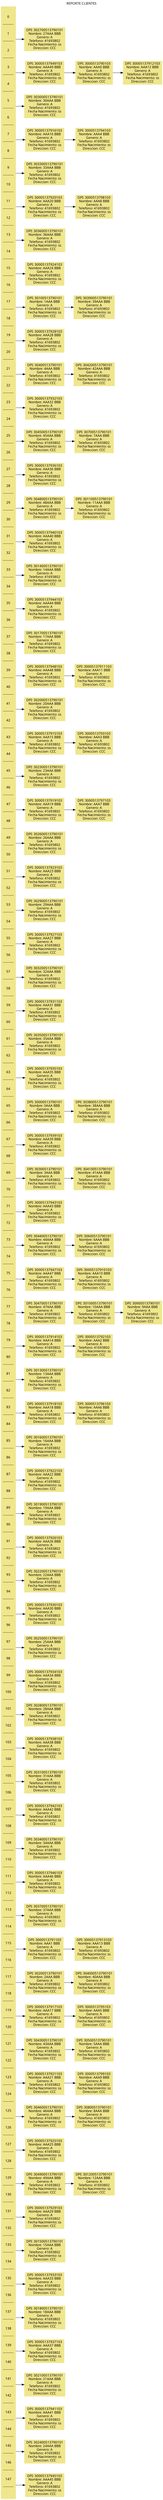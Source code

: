 digraph G{
 rankdir=LR
node[shape=record,style=filled, color = khaki, fontname = "Century Gothic"]; graph [fontname = "Century Gothic"];
 labelloc = "t;"label = "REPORTE CLIENTES";  Nodo1068911315[label= 
"<P0>\n\n0\n\n----------\n\n|<P1>1\n\n----------\n\n|<P2>2\n\n----------\n\n|<P3>3\n\n----------\n\n|<P4>4\n\n----------\n\n|<P5>5\n\n----------\n\n|<P6>6\n\n----------\n\n|<P7>7\n\n----------\n\n|<P8>8\n\n----------\n\n|<P9>9\n\n----------\n\n|<P10>10\n\n----------\n\n|<P11>11\n\n----------\n\n|<P12>12\n\n----------\n\n|<P13>13\n\n----------\n\n|<P14>14\n\n----------\n\n|<P15>15\n\n----------\n\n|<P16>16\n\n----------\n\n|<P17>17\n\n----------\n\n|<P18>18\n\n----------\n\n|<P19>19\n\n----------\n\n|<P20>20\n\n----------\n\n|<P21>21\n\n----------\n\n|<P22>22\n\n----------\n\n|<P23>23\n\n----------\n\n|<P24>24\n\n----------\n\n|<P25>25\n\n----------\n\n|<P26>26\n\n----------\n\n|<P27>27\n\n----------\n\n|<P28>28\n\n----------\n\n|<P29>29\n\n----------\n\n|<P30>30\n\n----------\n\n|<P31>31\n\n----------\n\n|<P32>32\n\n----------\n\n|<P33>33\n\n----------\n\n|<P34>34\n\n----------\n\n|<P35>35\n\n----------\n\n|<P36>36\n\n----------\n\n|<P37>37\n\n----------\n\n|<P38>38\n\n----------\n\n|<P39>39\n\n----------\n\n|<P40>40\n\n----------\n\n|<P41>41\n\n----------\n\n|<P42>42\n\n----------\n\n|<P43>43\n\n----------\n\n|<P44>44\n\n----------\n\n|<P45>45\n\n----------\n\n|<P46>46\n\n----------\n\n|<P47>47\n\n----------\n\n|<P48>48\n\n----------\n\n|<P49>49\n\n----------\n\n|<P50>50\n\n----------\n\n|<P51>51\n\n----------\n\n|<P52>52\n\n----------\n\n|<P53>53\n\n----------\n\n|<P54>54\n\n----------\n\n|<P55>55\n\n----------\n\n|<P56>56\n\n----------\n\n|<P57>57\n\n----------\n\n|<P58>58\n\n----------\n\n|<P59>59\n\n----------\n\n|<P60>60\n\n----------\n\n|<P61>61\n\n----------\n\n|<P62>62\n\n----------\n\n|<P63>63\n\n----------\n\n|<P64>64\n\n----------\n\n|<P65>65\n\n----------\n\n|<P66>66\n\n----------\n\n|<P67>67\n\n----------\n\n|<P68>68\n\n----------\n\n|<P69>69\n\n----------\n\n|<P70>70\n\n----------\n\n|<P71>71\n\n----------\n\n|<P72>72\n\n----------\n\n|<P73>73\n\n----------\n\n|<P74>74\n\n----------\n\n|<P75>75\n\n----------\n\n|<P76>76\n\n----------\n\n|<P77>77\n\n----------\n\n|<P78>78\n\n----------\n\n|<P79>79\n\n----------\n\n|<P80>80\n\n----------\n\n|<P81>81\n\n----------\n\n|<P82>82\n\n----------\n\n|<P83>83\n\n----------\n\n|<P84>84\n\n----------\n\n|<P85>85\n\n----------\n\n|<P86>86\n\n----------\n\n|<P87>87\n\n----------\n\n|<P88>88\n\n----------\n\n|<P89>89\n\n----------\n\n|<P90>90\n\n----------\n\n|<P91>91\n\n----------\n\n|<P92>92\n\n----------\n\n|<P93>93\n\n----------\n\n|<P94>94\n\n----------\n\n|<P95>95\n\n----------\n\n|<P96>96\n\n----------\n\n|<P97>97\n\n----------\n\n|<P98>98\n\n----------\n\n|<P99>99\n\n----------\n\n|<P100>100\n\n----------\n\n|<P101>101\n\n----------\n\n|<P102>102\n\n----------\n\n|<P103>103\n\n----------\n\n|<P104>104\n\n----------\n\n|<P105>105\n\n----------\n\n|<P106>106\n\n----------\n\n|<P107>107\n\n----------\n\n|<P108>108\n\n----------\n\n|<P109>109\n\n----------\n\n|<P110>110\n\n----------\n\n|<P111>111\n\n----------\n\n|<P112>112\n\n----------\n\n|<P113>113\n\n----------\n\n|<P114>114\n\n----------\n\n|<P115>115\n\n----------\n\n|<P116>116\n\n----------\n\n|<P117>117\n\n----------\n\n|<P118>118\n\n----------\n\n|<P119>119\n\n----------\n\n|<P120>120\n\n----------\n\n|<P121>121\n\n----------\n\n|<P122>122\n\n----------\n\n|<P123>123\n\n----------\n\n|<P124>124\n\n----------\n\n|<P125>125\n\n----------\n\n|<P126>126\n\n----------\n\n|<P127>127\n\n----------\n\n|<P128>128\n\n----------\n\n|<P129>129\n\n----------\n\n|<P130>130\n\n----------\n\n|<P131>131\n\n----------\n\n|<P132>132\n\n----------\n\n|<P133>133\n\n----------\n\n|<P134>134\n\n----------\n\n|<P135>135\n\n----------\n\n|<P136>136\n\n----------\n\n|<P137>137\n\n----------\n\n|<P138>138\n\n----------\n\n|<P139>139\n\n----------\n\n|<P140>140\n\n----------\n\n|<P141>141\n\n----------\n\n|<P142>142\n\n----------\n\n|<P143>143\n\n----------\n\n|<P144>144\n\n----------\n\n|<P145>145\n\n----------\n\n|<P146>146\n\n----------\n\n|<P147>147\n\n----------\n\n|<P148>"];
Nodo903207534[label=" DPI: 302700513790101\nNombre: 27AAA BBB\nGenero: A\nTelefono: 41693802\nFecha Nacimiento: ss\nDireccion: CCC"];
Nodo1068911315:P1 -> Nodo903207534
Nodo1404647540[label=" DPI: 30005137949103\nNombre: AAA49 BBB\nGenero: A\nTelefono: 41693802\nFecha Nacimiento: ss\nDireccion: CCC"];
Nodo1404647540 -> Nodo662914029
Nodo662914029[label=" DPI: 3000513790103\nNombre: AAA0 BBB\nGenero: A\nTelefono: 41693802\nFecha Nacimiento: ss\nDireccion: CCC"];
Nodo662914029 -> Nodo720270620
Nodo720270620[label=" DPI: 30005137912103\nNombre: AAA12 BBB\nGenero: A\nTelefono: 41693802\nFecha Nacimiento: ss\nDireccion: CCC"];
Nodo1068911315:P3 -> Nodo1404647540
Nodo838061189[label=" DPI: 303000513790101\nNombre: 30AAA BBB\nGenero: A\nTelefono: 41693802\nFecha Nacimiento: ss\nDireccion: CCC"];
Nodo1068911315:P5 -> Nodo838061189
Nodo722679895[label=" DPI: 30005137916103\nNombre: AAA16 BBB\nGenero: A\nTelefono: 41693802\nFecha Nacimiento: ss\nDireccion: CCC"];
Nodo722679895 -> Nodo380799731
Nodo380799731[label=" DPI: 3000513794103\nNombre: AAA4 BBB\nGenero: A\nTelefono: 41693802\nFecha Nacimiento: ss\nDireccion: CCC"];
Nodo1068911315:P7 -> Nodo722679895
Nodo1328372652[label=" DPI: 303300513790101\nNombre: 33AAA BBB\nGenero: A\nTelefono: 41693802\nFecha Nacimiento: ss\nDireccion: CCC"];
Nodo1068911315:P9 -> Nodo1328372652
Nodo1620390184[label=" DPI: 30005137920103\nNombre: AAA20 BBB\nGenero: A\nTelefono: 41693802\nFecha Nacimiento: ss\nDireccion: CCC"];
Nodo1620390184 -> Nodo1391885549
Nodo1391885549[label=" DPI: 3000513798103\nNombre: AAA8 BBB\nGenero: A\nTelefono: 41693802\nFecha Nacimiento: ss\nDireccion: CCC"];
Nodo1068911315:P11 -> Nodo1620390184
Nodo1351713106[label=" DPI: 303600513790101\nNombre: 36AAA BBB\nGenero: A\nTelefono: 41693802\nFecha Nacimiento: ss\nDireccion: CCC"];
Nodo1068911315:P13 -> Nodo1351713106
Nodo1975800023[label=" DPI: 30005137924103\nNombre: AAA24 BBB\nGenero: A\nTelefono: 41693802\nFecha Nacimiento: ss\nDireccion: CCC"];
Nodo1068911315:P15 -> Nodo1975800023
Nodo1016148790[label=" DPI: 30100513790101\nNombre: 1AAA BBB\nGenero: A\nTelefono: 41693802\nFecha Nacimiento: ss\nDireccion: CCC"];
Nodo1016148790 -> Nodo1566650717
Nodo1566650717[label=" DPI: 303900513790101\nNombre: 39AAA BBB\nGenero: A\nTelefono: 41693802\nFecha Nacimiento: ss\nDireccion: CCC"];
Nodo1068911315:P17 -> Nodo1016148790
Nodo27697330[label=" DPI: 30005137928103\nNombre: AAA28 BBB\nGenero: A\nTelefono: 41693802\nFecha Nacimiento: ss\nDireccion: CCC"];
Nodo1068911315:P19 -> Nodo27697330
Nodo1454578361[label=" DPI: 30400513790101\nNombre: 4AAA BBB\nGenero: A\nTelefono: 41693802\nFecha Nacimiento: ss\nDireccion: CCC"];
Nodo1454578361 -> Nodo1661897690
Nodo1661897690[label=" DPI: 304200513790101\nNombre: 42AAA BBB\nGenero: A\nTelefono: 41693802\nFecha Nacimiento: ss\nDireccion: CCC"];
Nodo1068911315:P21 -> Nodo1454578361
Nodo926004543[label=" DPI: 30005137932103\nNombre: AAA32 BBB\nGenero: A\nTelefono: 41693802\nFecha Nacimiento: ss\nDireccion: CCC"];
Nodo1068911315:P23 -> Nodo926004543
Nodo52834395[label=" DPI: 304500513790101\nNombre: 45AAA BBB\nGenero: A\nTelefono: 41693802\nFecha Nacimiento: ss\nDireccion: CCC"];
Nodo52834395 -> Nodo1292797012
Nodo1292797012[label=" DPI: 30700513790101\nNombre: 7AAA BBB\nGenero: A\nTelefono: 41693802\nFecha Nacimiento: ss\nDireccion: CCC"];
Nodo1068911315:P25 -> Nodo52834395
Nodo1514767988[label=" DPI: 30005137936103\nNombre: AAA36 BBB\nGenero: A\nTelefono: 41693802\nFecha Nacimiento: ss\nDireccion: CCC"];
Nodo1068911315:P27 -> Nodo1514767988
Nodo1626036303[label=" DPI: 304800513790101\nNombre: 48AAA BBB\nGenero: A\nTelefono: 41693802\nFecha Nacimiento: ss\nDireccion: CCC"];
Nodo1626036303 -> Nodo1383930081
Nodo1383930081[label=" DPI: 301100513790101\nNombre: 11AAA BBB\nGenero: A\nTelefono: 41693802\nFecha Nacimiento: ss\nDireccion: CCC"];
Nodo1068911315:P29 -> Nodo1626036303
Nodo1801984734[label=" DPI: 30005137940103\nNombre: AAA40 BBB\nGenero: A\nTelefono: 41693802\nFecha Nacimiento: ss\nDireccion: CCC"];
Nodo1068911315:P31 -> Nodo1801984734
Nodo2097433569[label=" DPI: 301400513790101\nNombre: 14AAA BBB\nGenero: A\nTelefono: 41693802\nFecha Nacimiento: ss\nDireccion: CCC"];
Nodo1068911315:P33 -> Nodo2097433569
Nodo1192709422[label=" DPI: 30005137944103\nNombre: AAA44 BBB\nGenero: A\nTelefono: 41693802\nFecha Nacimiento: ss\nDireccion: CCC"];
Nodo1068911315:P35 -> Nodo1192709422
Nodo2098720573[label=" DPI: 301700513790101\nNombre: 17AAA BBB\nGenero: A\nTelefono: 41693802\nFecha Nacimiento: ss\nDireccion: CCC"];
Nodo1068911315:P37 -> Nodo2098720573
Nodo1451402411[label=" DPI: 30005137948103\nNombre: AAA48 BBB\nGenero: A\nTelefono: 41693802\nFecha Nacimiento: ss\nDireccion: CCC"];
Nodo1451402411 -> Nodo159819481
Nodo159819481[label=" DPI: 30005137911103\nNombre: AAA11 BBB\nGenero: A\nTelefono: 41693802\nFecha Nacimiento: ss\nDireccion: CCC"];
Nodo1068911315:P39 -> Nodo1451402411
Nodo1946547450[label=" DPI: 302000513790101\nNombre: 20AAA BBB\nGenero: A\nTelefono: 41693802\nFecha Nacimiento: ss\nDireccion: CCC"];
Nodo1068911315:P41 -> Nodo1946547450
Nodo908694336[label=" DPI: 30005137915103\nNombre: AAA15 BBB\nGenero: A\nTelefono: 41693802\nFecha Nacimiento: ss\nDireccion: CCC"];
Nodo908694336 -> Nodo1968033490
Nodo1968033490[label=" DPI: 3000513793103\nNombre: AAA3 BBB\nGenero: A\nTelefono: 41693802\nFecha Nacimiento: ss\nDireccion: CCC"];
Nodo1068911315:P43 -> Nodo908694336
Nodo1229000396[label=" DPI: 302300513790101\nNombre: 23AAA BBB\nGenero: A\nTelefono: 41693802\nFecha Nacimiento: ss\nDireccion: CCC"];
Nodo1068911315:P45 -> Nodo1229000396
Nodo314081594[label=" DPI: 30005137919103\nNombre: AAA19 BBB\nGenero: A\nTelefono: 41693802\nFecha Nacimiento: ss\nDireccion: CCC"];
Nodo314081594 -> Nodo1752277950
Nodo1752277950[label=" DPI: 3000513797103\nNombre: AAA7 BBB\nGenero: A\nTelefono: 41693802\nFecha Nacimiento: ss\nDireccion: CCC"];
Nodo1068911315:P47 -> Nodo314081594
Nodo1943128892[label=" DPI: 302600513790101\nNombre: 26AAA BBB\nGenero: A\nTelefono: 41693802\nFecha Nacimiento: ss\nDireccion: CCC"];
Nodo1068911315:P49 -> Nodo1943128892
Nodo849841380[label=" DPI: 30005137923103\nNombre: AAA23 BBB\nGenero: A\nTelefono: 41693802\nFecha Nacimiento: ss\nDireccion: CCC"];
Nodo1068911315:P51 -> Nodo849841380
Nodo1690335963[label=" DPI: 302900513790101\nNombre: 29AAA BBB\nGenero: A\nTelefono: 41693802\nFecha Nacimiento: ss\nDireccion: CCC"];
Nodo1068911315:P53 -> Nodo1690335963
Nodo21580206[label=" DPI: 30005137927103\nNombre: AAA27 BBB\nGenero: A\nTelefono: 41693802\nFecha Nacimiento: ss\nDireccion: CCC"];
Nodo1068911315:P55 -> Nodo21580206
Nodo2092759696[label=" DPI: 303200513790101\nNombre: 32AAA BBB\nGenero: A\nTelefono: 41693802\nFecha Nacimiento: ss\nDireccion: CCC"];
Nodo1068911315:P57 -> Nodo2092759696
Nodo1928497487[label=" DPI: 30005137931103\nNombre: AAA31 BBB\nGenero: A\nTelefono: 41693802\nFecha Nacimiento: ss\nDireccion: CCC"];
Nodo1068911315:P59 -> Nodo1928497487
Nodo360919912[label=" DPI: 303500513790101\nNombre: 35AAA BBB\nGenero: A\nTelefono: 41693802\nFecha Nacimiento: ss\nDireccion: CCC"];
Nodo1068911315:P61 -> Nodo360919912
Nodo1582042191[label=" DPI: 30005137935103\nNombre: AAA35 BBB\nGenero: A\nTelefono: 41693802\nFecha Nacimiento: ss\nDireccion: CCC"];
Nodo1068911315:P63 -> Nodo1582042191
Nodo1161758060[label=" DPI: 30000513790101\nNombre: 0AAA BBB\nGenero: A\nTelefono: 41693802\nFecha Nacimiento: ss\nDireccion: CCC"];
Nodo1161758060 -> Nodo593581173
Nodo593581173[label=" DPI: 303800513790101\nNombre: 38AAA BBB\nGenero: A\nTelefono: 41693802\nFecha Nacimiento: ss\nDireccion: CCC"];
Nodo1068911315:P65 -> Nodo1161758060
Nodo796211970[label=" DPI: 30005137939103\nNombre: AAA39 BBB\nGenero: A\nTelefono: 41693802\nFecha Nacimiento: ss\nDireccion: CCC"];
Nodo1068911315:P67 -> Nodo796211970
Nodo300246231[label=" DPI: 30300513790101\nNombre: 3AAA BBB\nGenero: A\nTelefono: 41693802\nFecha Nacimiento: ss\nDireccion: CCC"];
Nodo300246231 -> Nodo751568866
Nodo751568866[label=" DPI: 304100513790101\nNombre: 41AAA BBB\nGenero: A\nTelefono: 41693802\nFecha Nacimiento: ss\nDireccion: CCC"];
Nodo1068911315:P69 -> Nodo300246231
Nodo86453490[label=" DPI: 30005137943103\nNombre: AAA43 BBB\nGenero: A\nTelefono: 41693802\nFecha Nacimiento: ss\nDireccion: CCC"];
Nodo1068911315:P71 -> Nodo86453490
Nodo51165823[label=" DPI: 304400513790101\nNombre: 44AAA BBB\nGenero: A\nTelefono: 41693802\nFecha Nacimiento: ss\nDireccion: CCC"];
Nodo51165823 -> Nodo964011285
Nodo964011285[label=" DPI: 30600513790101\nNombre: 6AAA BBB\nGenero: A\nTelefono: 41693802\nFecha Nacimiento: ss\nDireccion: CCC"];
Nodo1068911315:P73 -> Nodo51165823
Nodo1967806158[label=" DPI: 30005137947103\nNombre: AAA47 BBB\nGenero: A\nTelefono: 41693802\nFecha Nacimiento: ss\nDireccion: CCC"];
Nodo1967806158 -> Nodo1236706345
Nodo1236706345[label=" DPI: 30005137910103\nNombre: AAA10 BBB\nGenero: A\nTelefono: 41693802\nFecha Nacimiento: ss\nDireccion: CCC"];
Nodo1068911315:P75 -> Nodo1967806158
Nodo789520418[label=" DPI: 304700513790101\nNombre: 47AAA BBB\nGenero: A\nTelefono: 41693802\nFecha Nacimiento: ss\nDireccion: CCC"];
Nodo789520418 -> Nodo994469339
Nodo994469339[label=" DPI: 301000513790101\nNombre: 10AAA BBB\nGenero: A\nTelefono: 41693802\nFecha Nacimiento: ss\nDireccion: CCC"];
Nodo994469339 -> Nodo480094299
Nodo480094299[label=" DPI: 30900513790101\nNombre: 9AAA BBB\nGenero: A\nTelefono: 41693802\nFecha Nacimiento: ss\nDireccion: CCC"];
Nodo1068911315:P77 -> Nodo789520418
Nodo1618395149[label=" DPI: 30005137914103\nNombre: AAA14 BBB\nGenero: A\nTelefono: 41693802\nFecha Nacimiento: ss\nDireccion: CCC"];
Nodo1618395149 -> Nodo917430801
Nodo917430801[label=" DPI: 3000513792103\nNombre: AAA2 BBB\nGenero: A\nTelefono: 41693802\nFecha Nacimiento: ss\nDireccion: CCC"];
Nodo1068911315:P79 -> Nodo1618395149
Nodo1045311906[label=" DPI: 301300513790101\nNombre: 13AAA BBB\nGenero: A\nTelefono: 41693802\nFecha Nacimiento: ss\nDireccion: CCC"];
Nodo1068911315:P81 -> Nodo1045311906
Nodo1340115264[label=" DPI: 30005137918103\nNombre: AAA18 BBB\nGenero: A\nTelefono: 41693802\nFecha Nacimiento: ss\nDireccion: CCC"];
Nodo1340115264 -> Nodo432033305
Nodo432033305[label=" DPI: 3000513796103\nNombre: AAA6 BBB\nGenero: A\nTelefono: 41693802\nFecha Nacimiento: ss\nDireccion: CCC"];
Nodo1068911315:P83 -> Nodo1340115264
Nodo1480558938[label=" DPI: 301600513790101\nNombre: 16AAA BBB\nGenero: A\nTelefono: 41693802\nFecha Nacimiento: ss\nDireccion: CCC"];
Nodo1068911315:P85 -> Nodo1480558938
Nodo389247198[label=" DPI: 30005137922103\nNombre: AAA22 BBB\nGenero: A\nTelefono: 41693802\nFecha Nacimiento: ss\nDireccion: CCC"];
Nodo1068911315:P87 -> Nodo389247198
Nodo1548898801[label=" DPI: 301900513790101\nNombre: 19AAA BBB\nGenero: A\nTelefono: 41693802\nFecha Nacimiento: ss\nDireccion: CCC"];
Nodo1068911315:P89 -> Nodo1548898801
Nodo1199144164[label=" DPI: 30005137926103\nNombre: AAA26 BBB\nGenero: A\nTelefono: 41693802\nFecha Nacimiento: ss\nDireccion: CCC"];
Nodo1068911315:P91 -> Nodo1199144164
Nodo1663588360[label=" DPI: 302200513790101\nNombre: 22AAA BBB\nGenero: A\nTelefono: 41693802\nFecha Nacimiento: ss\nDireccion: CCC"];
Nodo1068911315:P93 -> Nodo1663588360
Nodo1863409971[label=" DPI: 30005137930103\nNombre: AAA30 BBB\nGenero: A\nTelefono: 41693802\nFecha Nacimiento: ss\nDireccion: CCC"];
Nodo1068911315:P95 -> Nodo1863409971
Nodo562198777[label=" DPI: 302500513790101\nNombre: 25AAA BBB\nGenero: A\nTelefono: 41693802\nFecha Nacimiento: ss\nDireccion: CCC"];
Nodo1068911315:P97 -> Nodo562198777
Nodo764456561[label=" DPI: 30005137934103\nNombre: AAA34 BBB\nGenero: A\nTelefono: 41693802\nFecha Nacimiento: ss\nDireccion: CCC"];
Nodo1068911315:P99 -> Nodo764456561
Nodo207182803[label=" DPI: 302800513790101\nNombre: 28AAA BBB\nGenero: A\nTelefono: 41693802\nFecha Nacimiento: ss\nDireccion: CCC"];
Nodo1068911315:P101 -> Nodo207182803
Nodo1747303314[label=" DPI: 30005137938103\nNombre: AAA38 BBB\nGenero: A\nTelefono: 41693802\nFecha Nacimiento: ss\nDireccion: CCC"];
Nodo1068911315:P103 -> Nodo1747303314
Nodo1523729375[label=" DPI: 303100513790101\nNombre: 31AAA BBB\nGenero: A\nTelefono: 41693802\nFecha Nacimiento: ss\nDireccion: CCC"];
Nodo1068911315:P105 -> Nodo1523729375
Nodo1922670034[label=" DPI: 30005137942103\nNombre: AAA42 BBB\nGenero: A\nTelefono: 41693802\nFecha Nacimiento: ss\nDireccion: CCC"];
Nodo1068911315:P107 -> Nodo1922670034
Nodo886626193[label=" DPI: 303400513790101\nNombre: 34AAA BBB\nGenero: A\nTelefono: 41693802\nFecha Nacimiento: ss\nDireccion: CCC"];
Nodo1068911315:P109 -> Nodo886626193
Nodo1902384051[label=" DPI: 30005137946103\nNombre: AAA46 BBB\nGenero: A\nTelefono: 41693802\nFecha Nacimiento: ss\nDireccion: CCC"];
Nodo1068911315:P111 -> Nodo1902384051
Nodo971012859[label=" DPI: 303700513790101\nNombre: 37AAA BBB\nGenero: A\nTelefono: 41693802\nFecha Nacimiento: ss\nDireccion: CCC"];
Nodo1068911315:P113 -> Nodo971012859
Nodo120133400[label=" DPI: 3000513791103\nNombre: AAA1 BBB\nGenero: A\nTelefono: 41693802\nFecha Nacimiento: ss\nDireccion: CCC"];
Nodo120133400 -> Nodo1967074355
Nodo1967074355[label=" DPI: 30005137913103\nNombre: AAA13 BBB\nGenero: A\nTelefono: 41693802\nFecha Nacimiento: ss\nDireccion: CCC"];
Nodo1068911315:P115 -> Nodo120133400
Nodo605507756[label=" DPI: 30200513790101\nNombre: 2AAA BBB\nGenero: A\nTelefono: 41693802\nFecha Nacimiento: ss\nDireccion: CCC"];
Nodo605507756 -> Nodo513462647
Nodo513462647[label=" DPI: 304000513790101\nNombre: 40AAA BBB\nGenero: A\nTelefono: 41693802\nFecha Nacimiento: ss\nDireccion: CCC"];
Nodo1068911315:P117 -> Nodo605507756
Nodo1363448939[label=" DPI: 30005137917103\nNombre: AAA17 BBB\nGenero: A\nTelefono: 41693802\nFecha Nacimiento: ss\nDireccion: CCC"];
Nodo1363448939 -> Nodo1570141380
Nodo1570141380[label=" DPI: 3000513795103\nNombre: AAA5 BBB\nGenero: A\nTelefono: 41693802\nFecha Nacimiento: ss\nDireccion: CCC"];
Nodo1068911315:P119 -> Nodo1363448939
Nodo1125830122[label=" DPI: 304300513790101\nNombre: 43AAA BBB\nGenero: A\nTelefono: 41693802\nFecha Nacimiento: ss\nDireccion: CCC"];
Nodo1125830122 -> Nodo197373335
Nodo197373335[label=" DPI: 30500513790101\nNombre: 5AAA BBB\nGenero: A\nTelefono: 41693802\nFecha Nacimiento: ss\nDireccion: CCC"];
Nodo1068911315:P121 -> Nodo1125830122
Nodo2119272264[label=" DPI: 30005137921103\nNombre: AAA21 BBB\nGenero: A\nTelefono: 41693802\nFecha Nacimiento: ss\nDireccion: CCC"];
Nodo2119272264 -> Nodo269478930
Nodo269478930[label=" DPI: 3000513799103\nNombre: AAA9 BBB\nGenero: A\nTelefono: 41693802\nFecha Nacimiento: ss\nDireccion: CCC"];
Nodo1068911315:P123 -> Nodo2119272264
Nodo91162212[label=" DPI: 304600513790101\nNombre: 46AAA BBB\nGenero: A\nTelefono: 41693802\nFecha Nacimiento: ss\nDireccion: CCC"];
Nodo91162212 -> Nodo332840011
Nodo332840011[label=" DPI: 30800513790101\nNombre: 8AAA BBB\nGenero: A\nTelefono: 41693802\nFecha Nacimiento: ss\nDireccion: CCC"];
Nodo1068911315:P125 -> Nodo91162212
Nodo1632572094[label=" DPI: 30005137925103\nNombre: AAA25 BBB\nGenero: A\nTelefono: 41693802\nFecha Nacimiento: ss\nDireccion: CCC"];
Nodo1068911315:P127 -> Nodo1632572094
Nodo240066041[label=" DPI: 304900513790101\nNombre: 49AAA BBB\nGenero: A\nTelefono: 41693802\nFecha Nacimiento: ss\nDireccion: CCC"];
Nodo240066041 -> Nodo1936619122
Nodo1936619122[label=" DPI: 301200513790101\nNombre: 12AAA BBB\nGenero: A\nTelefono: 41693802\nFecha Nacimiento: ss\nDireccion: CCC"];
Nodo1068911315:P129 -> Nodo240066041
Nodo1442625712[label=" DPI: 30005137929103\nNombre: AAA29 BBB\nGenero: A\nTelefono: 41693802\nFecha Nacimiento: ss\nDireccion: CCC"];
Nodo1068911315:P131 -> Nodo1442625712
Nodo1287621203[label=" DPI: 301500513790101\nNombre: 15AAA BBB\nGenero: A\nTelefono: 41693802\nFecha Nacimiento: ss\nDireccion: CCC"];
Nodo1068911315:P133 -> Nodo1287621203
Nodo988407528[label=" DPI: 30005137933103\nNombre: AAA33 BBB\nGenero: A\nTelefono: 41693802\nFecha Nacimiento: ss\nDireccion: CCC"];
Nodo1068911315:P135 -> Nodo988407528
Nodo984930849[label=" DPI: 301800513790101\nNombre: 18AAA BBB\nGenero: A\nTelefono: 41693802\nFecha Nacimiento: ss\nDireccion: CCC"];
Nodo1068911315:P137 -> Nodo984930849
Nodo171822335[label=" DPI: 30005137937103\nNombre: AAA37 BBB\nGenero: A\nTelefono: 41693802\nFecha Nacimiento: ss\nDireccion: CCC"];
Nodo1068911315:P139 -> Nodo171822335
Nodo987771641[label=" DPI: 302100513790101\nNombre: 21AAA BBB\nGenero: A\nTelefono: 41693802\nFecha Nacimiento: ss\nDireccion: CCC"];
Nodo1068911315:P141 -> Nodo987771641
Nodo1330335211[label=" DPI: 30005137941103\nNombre: AAA41 BBB\nGenero: A\nTelefono: 41693802\nFecha Nacimiento: ss\nDireccion: CCC"];
Nodo1068911315:P143 -> Nodo1330335211
Nodo1395848177[label=" DPI: 302400513790101\nNombre: 24AAA BBB\nGenero: A\nTelefono: 41693802\nFecha Nacimiento: ss\nDireccion: CCC"];
Nodo1068911315:P145 -> Nodo1395848177
Nodo931960668[label=" DPI: 30005137945103\nNombre: AAA45 BBB\nGenero: A\nTelefono: 41693802\nFecha Nacimiento: ss\nDireccion: CCC"];
Nodo1068911315:P147 -> Nodo931960668

}
